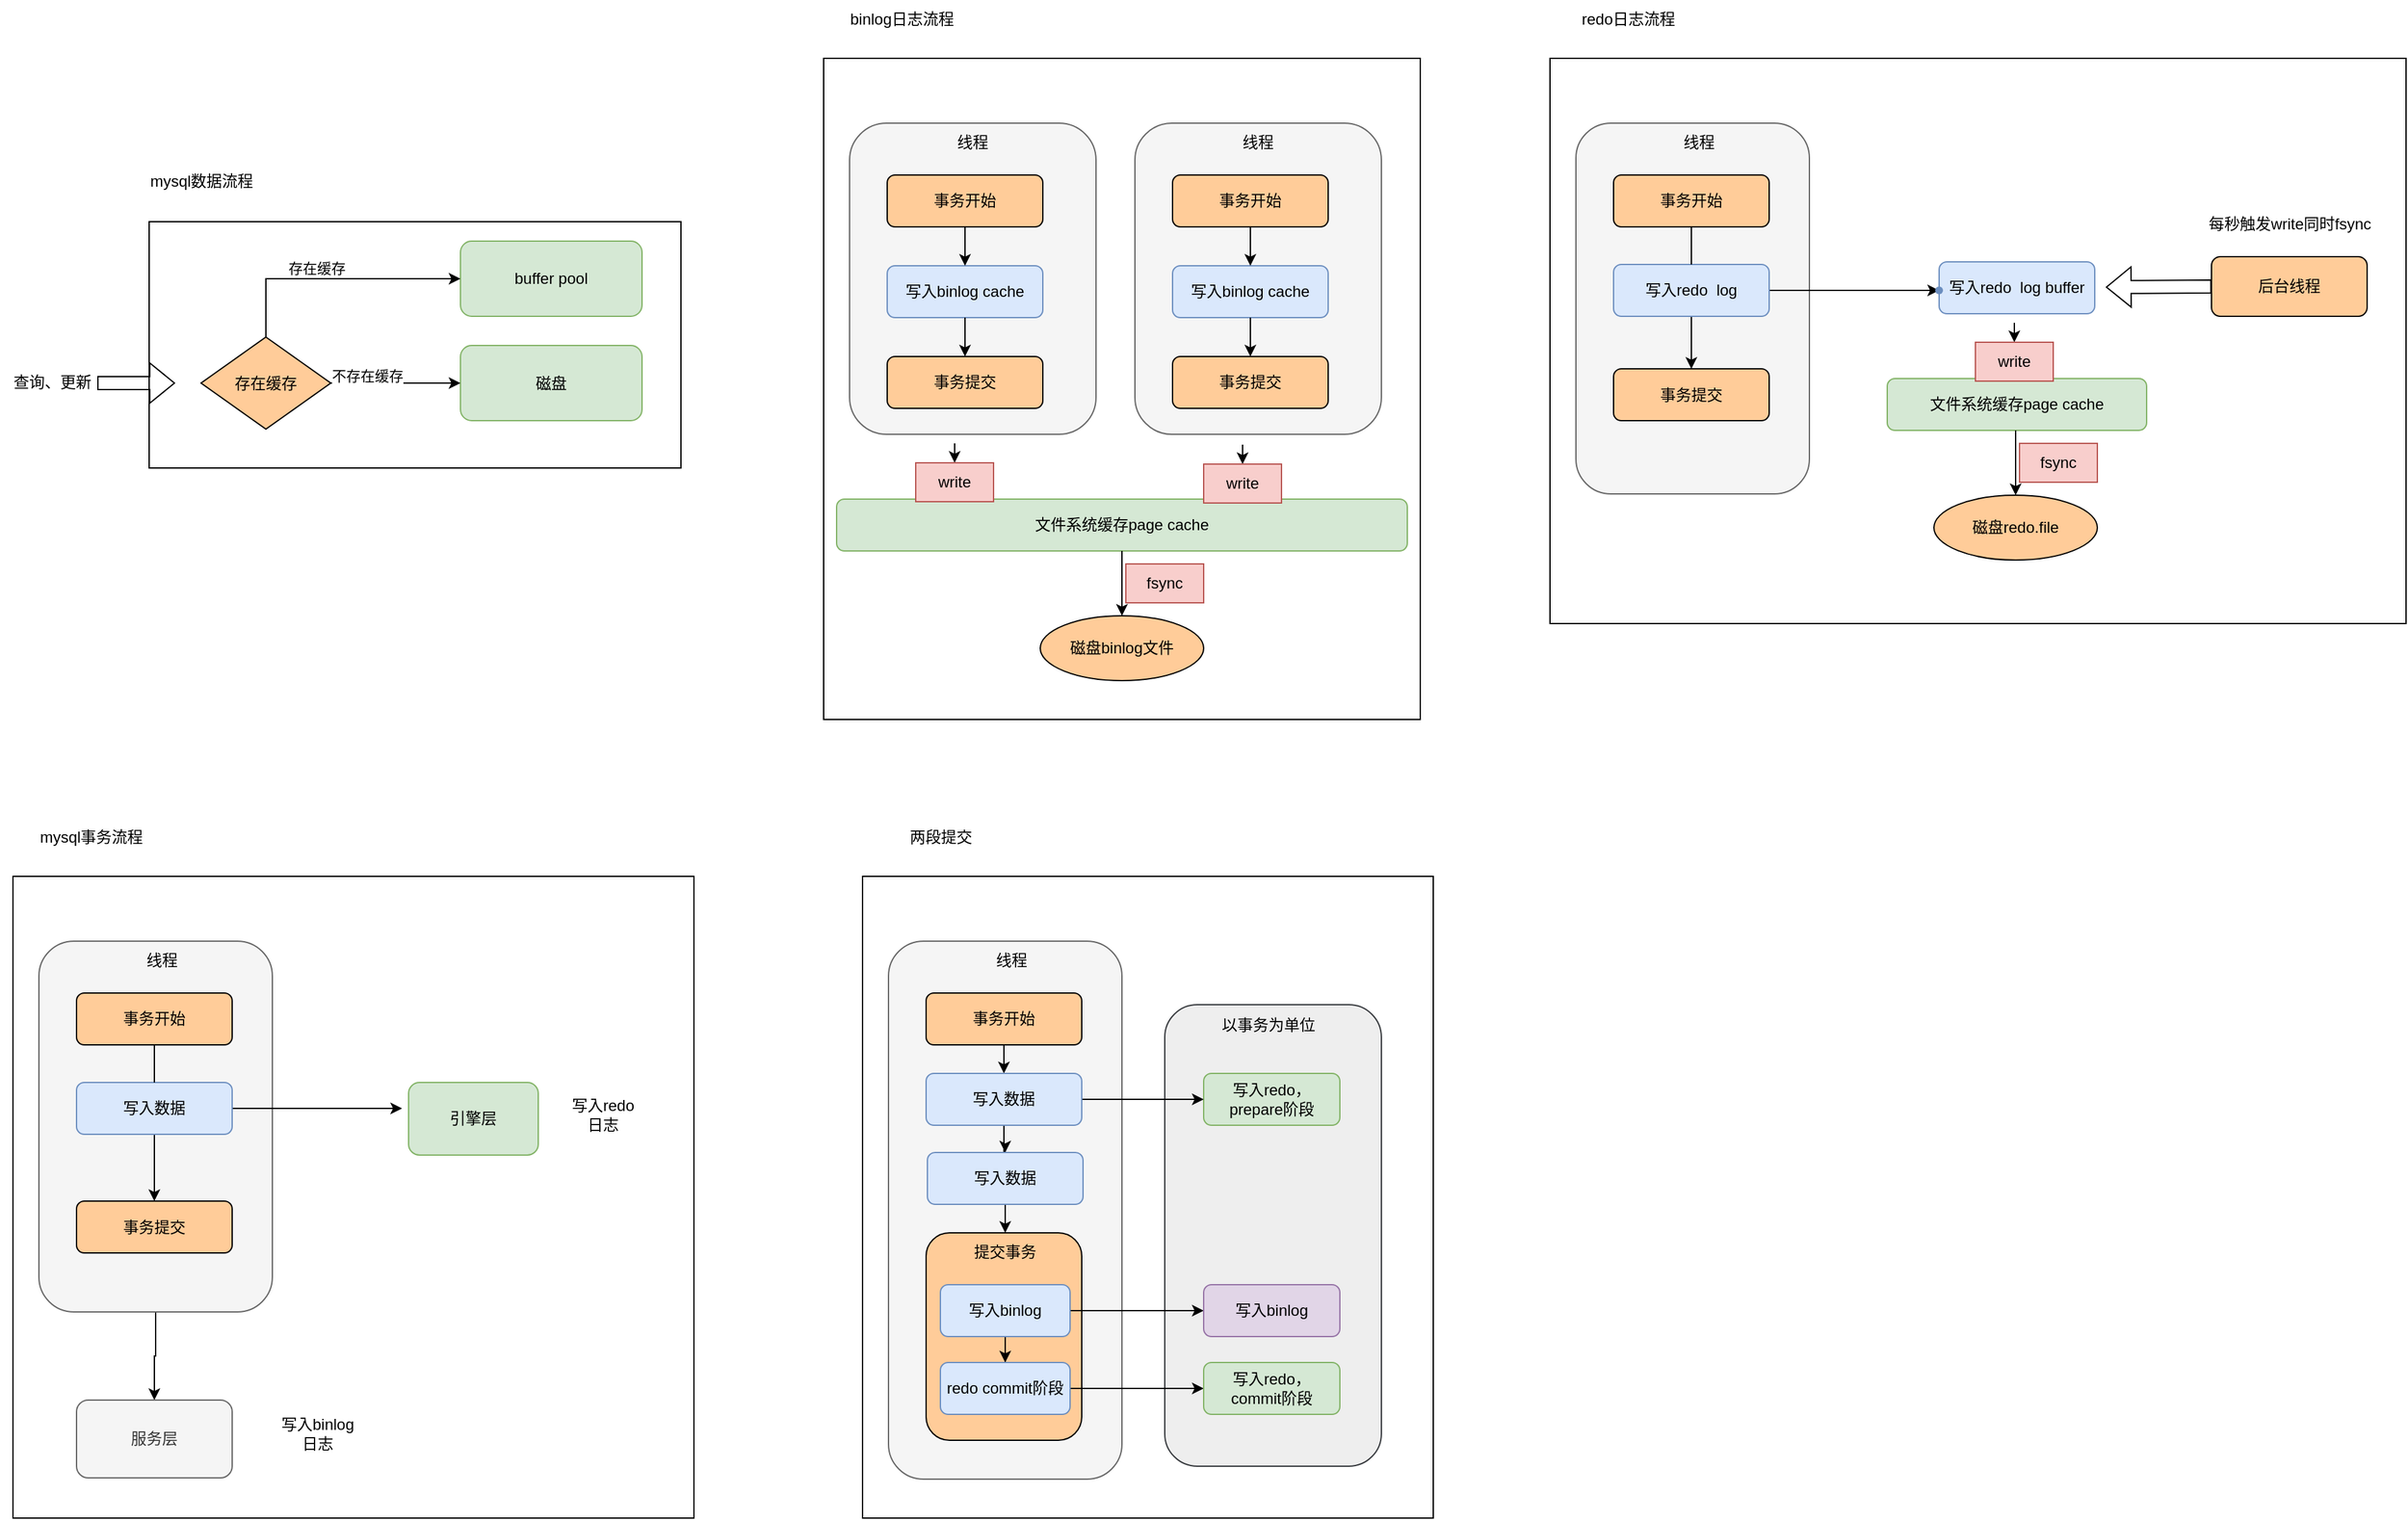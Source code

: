 <mxfile version="20.5.1" type="github">
  <diagram id="CyIgFXOa9rnpcJ_Aqr43" name="第 1 页">
    <mxGraphModel dx="802" dy="565" grid="1" gridSize="10" guides="1" tooltips="1" connect="1" arrows="1" fold="1" page="1" pageScale="1" pageWidth="827" pageHeight="1169" math="0" shadow="0">
      <root>
        <mxCell id="0" />
        <mxCell id="1" parent="0" />
        <mxCell id="fidi1Q19Gw6rvUDOyK1Q-127" value="" style="rounded=0;whiteSpace=wrap;html=1;" vertex="1" parent="1">
          <mxGeometry x="690" y="705" width="440" height="495" as="geometry" />
        </mxCell>
        <mxCell id="fidi1Q19Gw6rvUDOyK1Q-159" value="" style="rounded=1;whiteSpace=wrap;html=1;fillColor=#eeeeee;strokeColor=#36393d;" vertex="1" parent="1">
          <mxGeometry x="923" y="804" width="167" height="356" as="geometry" />
        </mxCell>
        <mxCell id="fidi1Q19Gw6rvUDOyK1Q-1" value="" style="rounded=0;whiteSpace=wrap;html=1;" vertex="1" parent="1">
          <mxGeometry x="140" y="200" width="410" height="190" as="geometry" />
        </mxCell>
        <mxCell id="fidi1Q19Gw6rvUDOyK1Q-8" value="mysql数据流程" style="text;html=1;align=center;verticalAlign=middle;resizable=0;points=[];autosize=1;strokeColor=none;fillColor=none;" vertex="1" parent="1">
          <mxGeometry x="130" y="154" width="100" height="30" as="geometry" />
        </mxCell>
        <mxCell id="fidi1Q19Gw6rvUDOyK1Q-33" value="" style="rounded=0;whiteSpace=wrap;html=1;" vertex="1" parent="1">
          <mxGeometry x="660" y="74" width="460" height="510" as="geometry" />
        </mxCell>
        <mxCell id="fidi1Q19Gw6rvUDOyK1Q-34" value="" style="rounded=1;whiteSpace=wrap;html=1;fillColor=#f5f5f5;fontColor=#333333;strokeColor=#666666;" vertex="1" parent="1">
          <mxGeometry x="680" y="124" width="190" height="240" as="geometry" />
        </mxCell>
        <mxCell id="fidi1Q19Gw6rvUDOyK1Q-35" value="事务开始" style="rounded=1;whiteSpace=wrap;html=1;fillColor=#FFCC99;" vertex="1" parent="1">
          <mxGeometry x="709" y="164" width="120" height="40" as="geometry" />
        </mxCell>
        <mxCell id="fidi1Q19Gw6rvUDOyK1Q-36" value="线程" style="text;html=1;strokeColor=none;fillColor=none;align=center;verticalAlign=middle;whiteSpace=wrap;rounded=0;" vertex="1" parent="1">
          <mxGeometry x="695" y="124" width="160" height="30" as="geometry" />
        </mxCell>
        <mxCell id="fidi1Q19Gw6rvUDOyK1Q-37" value="写入binlog cache" style="rounded=1;whiteSpace=wrap;html=1;fillColor=#dae8fc;strokeColor=#6c8ebf;" vertex="1" parent="1">
          <mxGeometry x="709" y="234" width="120" height="40" as="geometry" />
        </mxCell>
        <mxCell id="fidi1Q19Gw6rvUDOyK1Q-38" value="事务提交" style="rounded=1;whiteSpace=wrap;html=1;fillColor=#FFCC99;" vertex="1" parent="1">
          <mxGeometry x="709" y="304" width="120" height="40" as="geometry" />
        </mxCell>
        <mxCell id="fidi1Q19Gw6rvUDOyK1Q-39" value="文件系统缓存page cache" style="rounded=1;whiteSpace=wrap;html=1;fillColor=#d5e8d4;strokeColor=#82b366;" vertex="1" parent="1">
          <mxGeometry x="670" y="414" width="440" height="40" as="geometry" />
        </mxCell>
        <mxCell id="fidi1Q19Gw6rvUDOyK1Q-40" value="binlog日志流程" style="text;html=1;align=center;verticalAlign=middle;resizable=0;points=[];autosize=1;strokeColor=none;fillColor=none;" vertex="1" parent="1">
          <mxGeometry x="670" y="29" width="100" height="30" as="geometry" />
        </mxCell>
        <mxCell id="fidi1Q19Gw6rvUDOyK1Q-41" value="磁盘binlog文件" style="ellipse;whiteSpace=wrap;html=1;fillColor=#FFCC99;" vertex="1" parent="1">
          <mxGeometry x="827" y="504" width="126" height="50" as="geometry" />
        </mxCell>
        <mxCell id="fidi1Q19Gw6rvUDOyK1Q-42" value="" style="endArrow=classic;html=1;rounded=0;exitX=0.5;exitY=1;exitDx=0;exitDy=0;" edge="1" parent="1" source="fidi1Q19Gw6rvUDOyK1Q-35" target="fidi1Q19Gw6rvUDOyK1Q-37">
          <mxGeometry width="50" height="50" relative="1" as="geometry">
            <mxPoint x="960" y="354" as="sourcePoint" />
            <mxPoint x="1010" y="304" as="targetPoint" />
          </mxGeometry>
        </mxCell>
        <mxCell id="fidi1Q19Gw6rvUDOyK1Q-43" value="" style="endArrow=classic;html=1;rounded=0;exitX=0.5;exitY=1;exitDx=0;exitDy=0;entryX=0.5;entryY=0;entryDx=0;entryDy=0;" edge="1" parent="1" source="fidi1Q19Gw6rvUDOyK1Q-37" target="fidi1Q19Gw6rvUDOyK1Q-38">
          <mxGeometry width="50" height="50" relative="1" as="geometry">
            <mxPoint x="779" y="214" as="sourcePoint" />
            <mxPoint x="779" y="244" as="targetPoint" />
          </mxGeometry>
        </mxCell>
        <mxCell id="fidi1Q19Gw6rvUDOyK1Q-44" value="" style="rounded=1;whiteSpace=wrap;html=1;fillColor=#f5f5f5;fontColor=#333333;strokeColor=#666666;" vertex="1" parent="1">
          <mxGeometry x="900" y="124" width="190" height="240" as="geometry" />
        </mxCell>
        <mxCell id="fidi1Q19Gw6rvUDOyK1Q-45" value="事务开始" style="rounded=1;whiteSpace=wrap;html=1;fillColor=#FFCC99;" vertex="1" parent="1">
          <mxGeometry x="929" y="164" width="120" height="40" as="geometry" />
        </mxCell>
        <mxCell id="fidi1Q19Gw6rvUDOyK1Q-46" value="线程" style="text;html=1;strokeColor=none;fillColor=none;align=center;verticalAlign=middle;whiteSpace=wrap;rounded=0;" vertex="1" parent="1">
          <mxGeometry x="915" y="124" width="160" height="30" as="geometry" />
        </mxCell>
        <mxCell id="fidi1Q19Gw6rvUDOyK1Q-47" value="写入binlog cache" style="rounded=1;whiteSpace=wrap;html=1;fillColor=#dae8fc;strokeColor=#6c8ebf;" vertex="1" parent="1">
          <mxGeometry x="929" y="234" width="120" height="40" as="geometry" />
        </mxCell>
        <mxCell id="fidi1Q19Gw6rvUDOyK1Q-48" value="事务提交" style="rounded=1;whiteSpace=wrap;html=1;fillColor=#FFCC99;" vertex="1" parent="1">
          <mxGeometry x="929" y="304" width="120" height="40" as="geometry" />
        </mxCell>
        <mxCell id="fidi1Q19Gw6rvUDOyK1Q-49" value="" style="endArrow=classic;html=1;rounded=0;exitX=0.5;exitY=1;exitDx=0;exitDy=0;" edge="1" parent="1" source="fidi1Q19Gw6rvUDOyK1Q-45" target="fidi1Q19Gw6rvUDOyK1Q-47">
          <mxGeometry width="50" height="50" relative="1" as="geometry">
            <mxPoint x="1180" y="354" as="sourcePoint" />
            <mxPoint x="1230" y="304" as="targetPoint" />
          </mxGeometry>
        </mxCell>
        <mxCell id="fidi1Q19Gw6rvUDOyK1Q-50" value="" style="endArrow=classic;html=1;rounded=0;exitX=0.5;exitY=1;exitDx=0;exitDy=0;entryX=0.5;entryY=0;entryDx=0;entryDy=0;" edge="1" parent="1" source="fidi1Q19Gw6rvUDOyK1Q-47" target="fidi1Q19Gw6rvUDOyK1Q-48">
          <mxGeometry width="50" height="50" relative="1" as="geometry">
            <mxPoint x="999" y="214" as="sourcePoint" />
            <mxPoint x="999" y="244" as="targetPoint" />
          </mxGeometry>
        </mxCell>
        <mxCell id="fidi1Q19Gw6rvUDOyK1Q-51" value="" style="endArrow=classic;html=1;rounded=0;exitX=0.5;exitY=1;exitDx=0;exitDy=0;entryX=0.5;entryY=0;entryDx=0;entryDy=0;" edge="1" parent="1" target="fidi1Q19Gw6rvUDOyK1Q-54">
          <mxGeometry width="50" height="50" relative="1" as="geometry">
            <mxPoint x="761" y="371" as="sourcePoint" />
            <mxPoint x="761" y="401" as="targetPoint" />
          </mxGeometry>
        </mxCell>
        <mxCell id="fidi1Q19Gw6rvUDOyK1Q-52" value="" style="endArrow=classic;html=1;rounded=0;exitX=0.5;exitY=1;exitDx=0;exitDy=0;entryX=0.5;entryY=0;entryDx=0;entryDy=0;" edge="1" parent="1" target="fidi1Q19Gw6rvUDOyK1Q-53">
          <mxGeometry width="50" height="50" relative="1" as="geometry">
            <mxPoint x="983" y="372" as="sourcePoint" />
            <mxPoint x="983" y="402" as="targetPoint" />
          </mxGeometry>
        </mxCell>
        <mxCell id="fidi1Q19Gw6rvUDOyK1Q-53" value="write" style="text;html=1;strokeColor=#b85450;fillColor=#f8cecc;align=center;verticalAlign=middle;whiteSpace=wrap;rounded=0;" vertex="1" parent="1">
          <mxGeometry x="953" y="387" width="60" height="30" as="geometry" />
        </mxCell>
        <mxCell id="fidi1Q19Gw6rvUDOyK1Q-54" value="write" style="text;html=1;strokeColor=#b85450;fillColor=#f8cecc;align=center;verticalAlign=middle;whiteSpace=wrap;rounded=0;" vertex="1" parent="1">
          <mxGeometry x="731" y="386" width="60" height="30" as="geometry" />
        </mxCell>
        <mxCell id="fidi1Q19Gw6rvUDOyK1Q-55" value="" style="endArrow=classic;html=1;rounded=0;entryX=0.5;entryY=0;entryDx=0;entryDy=0;exitX=0.5;exitY=1;exitDx=0;exitDy=0;" edge="1" parent="1" source="fidi1Q19Gw6rvUDOyK1Q-39" target="fidi1Q19Gw6rvUDOyK1Q-41">
          <mxGeometry width="50" height="50" relative="1" as="geometry">
            <mxPoint x="880" y="454" as="sourcePoint" />
            <mxPoint x="930" y="404" as="targetPoint" />
          </mxGeometry>
        </mxCell>
        <mxCell id="fidi1Q19Gw6rvUDOyK1Q-56" value="fsync" style="text;html=1;strokeColor=#b85450;fillColor=#f8cecc;align=center;verticalAlign=middle;whiteSpace=wrap;rounded=0;" vertex="1" parent="1">
          <mxGeometry x="893" y="464" width="60" height="30" as="geometry" />
        </mxCell>
        <mxCell id="fidi1Q19Gw6rvUDOyK1Q-58" value="" style="shape=flexArrow;endArrow=classic;html=1;rounded=0;" edge="1" parent="1">
          <mxGeometry width="50" height="50" relative="1" as="geometry">
            <mxPoint x="100" y="324.5" as="sourcePoint" />
            <mxPoint x="160" y="324.5" as="targetPoint" />
          </mxGeometry>
        </mxCell>
        <mxCell id="fidi1Q19Gw6rvUDOyK1Q-59" value="查询、更新" style="text;html=1;align=center;verticalAlign=middle;resizable=0;points=[];autosize=1;strokeColor=none;fillColor=none;" vertex="1" parent="1">
          <mxGeometry x="25" y="309" width="80" height="30" as="geometry" />
        </mxCell>
        <mxCell id="fidi1Q19Gw6rvUDOyK1Q-62" value="buffer pool" style="rounded=1;whiteSpace=wrap;html=1;fillColor=#d5e8d4;strokeColor=#82b366;" vertex="1" parent="1">
          <mxGeometry x="380" y="215" width="140" height="58" as="geometry" />
        </mxCell>
        <mxCell id="fidi1Q19Gw6rvUDOyK1Q-64" value="存在缓存" style="rhombus;whiteSpace=wrap;html=1;fillColor=#FFCC99;" vertex="1" parent="1">
          <mxGeometry x="180" y="289" width="100" height="71" as="geometry" />
        </mxCell>
        <mxCell id="fidi1Q19Gw6rvUDOyK1Q-65" value="" style="endArrow=classic;html=1;rounded=0;entryX=0;entryY=0.5;entryDx=0;entryDy=0;" edge="1" parent="1" target="fidi1Q19Gw6rvUDOyK1Q-62">
          <mxGeometry width="50" height="50" relative="1" as="geometry">
            <mxPoint x="230" y="289" as="sourcePoint" />
            <mxPoint x="280" y="239" as="targetPoint" />
            <Array as="points">
              <mxPoint x="230" y="244" />
            </Array>
          </mxGeometry>
        </mxCell>
        <mxCell id="fidi1Q19Gw6rvUDOyK1Q-66" value="存在缓存" style="edgeLabel;html=1;align=center;verticalAlign=middle;resizable=0;points=[];" vertex="1" connectable="0" parent="fidi1Q19Gw6rvUDOyK1Q-65">
          <mxGeometry x="-0.139" y="8" relative="1" as="geometry">
            <mxPoint as="offset" />
          </mxGeometry>
        </mxCell>
        <mxCell id="fidi1Q19Gw6rvUDOyK1Q-67" value="磁盘" style="rounded=1;whiteSpace=wrap;html=1;fillColor=#d5e8d4;strokeColor=#82b366;" vertex="1" parent="1">
          <mxGeometry x="380" y="295.5" width="140" height="58" as="geometry" />
        </mxCell>
        <mxCell id="fidi1Q19Gw6rvUDOyK1Q-68" value="" style="endArrow=classic;html=1;rounded=0;exitX=1;exitY=0.5;exitDx=0;exitDy=0;entryX=0;entryY=0.5;entryDx=0;entryDy=0;" edge="1" parent="1" source="fidi1Q19Gw6rvUDOyK1Q-64" target="fidi1Q19Gw6rvUDOyK1Q-67">
          <mxGeometry width="50" height="50" relative="1" as="geometry">
            <mxPoint x="340" y="310" as="sourcePoint" />
            <mxPoint x="390" y="260" as="targetPoint" />
          </mxGeometry>
        </mxCell>
        <mxCell id="fidi1Q19Gw6rvUDOyK1Q-69" value="不存在缓存" style="edgeLabel;html=1;align=center;verticalAlign=middle;resizable=0;points=[];" vertex="1" connectable="0" parent="fidi1Q19Gw6rvUDOyK1Q-68">
          <mxGeometry x="-0.44" y="7" relative="1" as="geometry">
            <mxPoint y="1" as="offset" />
          </mxGeometry>
        </mxCell>
        <mxCell id="fidi1Q19Gw6rvUDOyK1Q-70" value="" style="rounded=0;whiteSpace=wrap;html=1;" vertex="1" parent="1">
          <mxGeometry x="1220" y="74" width="660" height="436" as="geometry" />
        </mxCell>
        <mxCell id="fidi1Q19Gw6rvUDOyK1Q-71" value="" style="rounded=1;whiteSpace=wrap;html=1;fillColor=#f5f5f5;fontColor=#333333;strokeColor=#666666;" vertex="1" parent="1">
          <mxGeometry x="1240" y="124" width="180" height="286" as="geometry" />
        </mxCell>
        <mxCell id="fidi1Q19Gw6rvUDOyK1Q-72" value="事务开始" style="rounded=1;whiteSpace=wrap;html=1;fillColor=#FFCC99;" vertex="1" parent="1">
          <mxGeometry x="1269" y="164" width="120" height="40" as="geometry" />
        </mxCell>
        <mxCell id="fidi1Q19Gw6rvUDOyK1Q-73" value="线程" style="text;html=1;strokeColor=none;fillColor=none;align=center;verticalAlign=middle;whiteSpace=wrap;rounded=0;" vertex="1" parent="1">
          <mxGeometry x="1255" y="124" width="160" height="30" as="geometry" />
        </mxCell>
        <mxCell id="fidi1Q19Gw6rvUDOyK1Q-74" value="写入redo&amp;nbsp; log buffer" style="rounded=1;whiteSpace=wrap;html=1;fillColor=#dae8fc;strokeColor=#6c8ebf;" vertex="1" parent="1">
          <mxGeometry x="1520" y="231" width="120" height="40" as="geometry" />
        </mxCell>
        <mxCell id="fidi1Q19Gw6rvUDOyK1Q-75" value="事务提交" style="rounded=1;whiteSpace=wrap;html=1;fillColor=#FFCC99;" vertex="1" parent="1">
          <mxGeometry x="1269" y="313.5" width="120" height="40" as="geometry" />
        </mxCell>
        <mxCell id="fidi1Q19Gw6rvUDOyK1Q-76" value="文件系统缓存page cache" style="rounded=1;whiteSpace=wrap;html=1;fillColor=#d5e8d4;strokeColor=#82b366;" vertex="1" parent="1">
          <mxGeometry x="1480" y="321" width="200" height="40" as="geometry" />
        </mxCell>
        <mxCell id="fidi1Q19Gw6rvUDOyK1Q-77" value="redo日志流程" style="text;html=1;align=center;verticalAlign=middle;resizable=0;points=[];autosize=1;strokeColor=none;fillColor=none;" vertex="1" parent="1">
          <mxGeometry x="1230" y="29" width="100" height="30" as="geometry" />
        </mxCell>
        <mxCell id="fidi1Q19Gw6rvUDOyK1Q-78" value="磁盘redo.file" style="ellipse;whiteSpace=wrap;html=1;fillColor=#FFCC99;" vertex="1" parent="1">
          <mxGeometry x="1516" y="411" width="126" height="50" as="geometry" />
        </mxCell>
        <mxCell id="fidi1Q19Gw6rvUDOyK1Q-80" value="" style="endArrow=classic;html=1;rounded=0;exitX=0.5;exitY=1;exitDx=0;exitDy=0;entryX=0.5;entryY=0;entryDx=0;entryDy=0;startArrow=none;" edge="1" parent="1" source="fidi1Q19Gw6rvUDOyK1Q-98" target="fidi1Q19Gw6rvUDOyK1Q-75">
          <mxGeometry width="50" height="50" relative="1" as="geometry">
            <mxPoint x="1339" y="214" as="sourcePoint" />
            <mxPoint x="1339" y="244" as="targetPoint" />
          </mxGeometry>
        </mxCell>
        <mxCell id="fidi1Q19Gw6rvUDOyK1Q-88" value="" style="endArrow=classic;html=1;rounded=0;exitX=0.5;exitY=1;exitDx=0;exitDy=0;entryX=0.5;entryY=0;entryDx=0;entryDy=0;" edge="1" parent="1" target="fidi1Q19Gw6rvUDOyK1Q-91">
          <mxGeometry width="50" height="50" relative="1" as="geometry">
            <mxPoint x="1578" y="278" as="sourcePoint" />
            <mxPoint x="1578" y="308" as="targetPoint" />
          </mxGeometry>
        </mxCell>
        <mxCell id="fidi1Q19Gw6rvUDOyK1Q-91" value="write" style="text;html=1;strokeColor=#b85450;fillColor=#f8cecc;align=center;verticalAlign=middle;whiteSpace=wrap;rounded=0;" vertex="1" parent="1">
          <mxGeometry x="1548" y="293" width="60" height="30" as="geometry" />
        </mxCell>
        <mxCell id="fidi1Q19Gw6rvUDOyK1Q-92" value="" style="endArrow=classic;html=1;rounded=0;entryX=0.5;entryY=0;entryDx=0;entryDy=0;exitX=0.5;exitY=1;exitDx=0;exitDy=0;" edge="1" parent="1" target="fidi1Q19Gw6rvUDOyK1Q-78">
          <mxGeometry width="50" height="50" relative="1" as="geometry">
            <mxPoint x="1579" y="361" as="sourcePoint" />
            <mxPoint x="1619" y="311" as="targetPoint" />
          </mxGeometry>
        </mxCell>
        <mxCell id="fidi1Q19Gw6rvUDOyK1Q-93" value="fsync" style="text;html=1;strokeColor=#b85450;fillColor=#f8cecc;align=center;verticalAlign=middle;whiteSpace=wrap;rounded=0;" vertex="1" parent="1">
          <mxGeometry x="1582" y="371" width="60" height="30" as="geometry" />
        </mxCell>
        <mxCell id="fidi1Q19Gw6rvUDOyK1Q-95" value="后台线程" style="rounded=1;whiteSpace=wrap;html=1;fillColor=#FFCC99;" vertex="1" parent="1">
          <mxGeometry x="1730" y="227" width="120" height="46" as="geometry" />
        </mxCell>
        <mxCell id="fidi1Q19Gw6rvUDOyK1Q-96" value="每秒触发write同时fsync" style="text;html=1;align=center;verticalAlign=middle;resizable=0;points=[];autosize=1;strokeColor=none;fillColor=none;" vertex="1" parent="1">
          <mxGeometry x="1715" y="187" width="150" height="30" as="geometry" />
        </mxCell>
        <mxCell id="fidi1Q19Gw6rvUDOyK1Q-97" value="" style="shape=flexArrow;endArrow=classic;html=1;rounded=0;exitX=0;exitY=0.5;exitDx=0;exitDy=0;entryX=1.071;entryY=0.488;entryDx=0;entryDy=0;entryPerimeter=0;" edge="1" parent="1" source="fidi1Q19Gw6rvUDOyK1Q-95" target="fidi1Q19Gw6rvUDOyK1Q-74">
          <mxGeometry width="50" height="50" relative="1" as="geometry">
            <mxPoint x="1630" y="197" as="sourcePoint" />
            <mxPoint x="1680" y="147" as="targetPoint" />
          </mxGeometry>
        </mxCell>
        <mxCell id="fidi1Q19Gw6rvUDOyK1Q-101" value="" style="edgeStyle=orthogonalEdgeStyle;rounded=0;orthogonalLoop=1;jettySize=auto;html=1;" edge="1" parent="1" source="fidi1Q19Gw6rvUDOyK1Q-98" target="fidi1Q19Gw6rvUDOyK1Q-100">
          <mxGeometry relative="1" as="geometry" />
        </mxCell>
        <mxCell id="fidi1Q19Gw6rvUDOyK1Q-98" value="写入redo&amp;nbsp; log" style="rounded=1;whiteSpace=wrap;html=1;fillColor=#dae8fc;strokeColor=#6c8ebf;" vertex="1" parent="1">
          <mxGeometry x="1269" y="233" width="120" height="40" as="geometry" />
        </mxCell>
        <mxCell id="fidi1Q19Gw6rvUDOyK1Q-99" value="" style="endArrow=none;html=1;rounded=0;exitX=0.5;exitY=1;exitDx=0;exitDy=0;entryX=0.5;entryY=0;entryDx=0;entryDy=0;" edge="1" parent="1" source="fidi1Q19Gw6rvUDOyK1Q-72" target="fidi1Q19Gw6rvUDOyK1Q-98">
          <mxGeometry width="50" height="50" relative="1" as="geometry">
            <mxPoint x="1329.0" y="204" as="sourcePoint" />
            <mxPoint x="1329.0" y="313.5" as="targetPoint" />
          </mxGeometry>
        </mxCell>
        <mxCell id="fidi1Q19Gw6rvUDOyK1Q-100" value="" style="shape=waypoint;sketch=0;size=6;pointerEvents=1;points=[];fillColor=#dae8fc;resizable=0;rotatable=0;perimeter=centerPerimeter;snapToPoint=1;strokeColor=#6c8ebf;rounded=1;" vertex="1" parent="1">
          <mxGeometry x="1500" y="233" width="40" height="40" as="geometry" />
        </mxCell>
        <mxCell id="fidi1Q19Gw6rvUDOyK1Q-102" value="" style="rounded=0;whiteSpace=wrap;html=1;" vertex="1" parent="1">
          <mxGeometry x="35" y="705" width="525" height="495" as="geometry" />
        </mxCell>
        <mxCell id="fidi1Q19Gw6rvUDOyK1Q-124" value="" style="edgeStyle=orthogonalEdgeStyle;rounded=0;orthogonalLoop=1;jettySize=auto;html=1;" edge="1" parent="1" source="fidi1Q19Gw6rvUDOyK1Q-103" target="fidi1Q19Gw6rvUDOyK1Q-123">
          <mxGeometry relative="1" as="geometry" />
        </mxCell>
        <mxCell id="fidi1Q19Gw6rvUDOyK1Q-103" value="" style="rounded=1;whiteSpace=wrap;html=1;fillColor=#f5f5f5;fontColor=#333333;strokeColor=#666666;" vertex="1" parent="1">
          <mxGeometry x="55" y="755" width="180" height="286" as="geometry" />
        </mxCell>
        <mxCell id="fidi1Q19Gw6rvUDOyK1Q-104" value="事务开始" style="rounded=1;whiteSpace=wrap;html=1;fillColor=#FFCC99;" vertex="1" parent="1">
          <mxGeometry x="84" y="795" width="120" height="40" as="geometry" />
        </mxCell>
        <mxCell id="fidi1Q19Gw6rvUDOyK1Q-105" value="线程" style="text;html=1;strokeColor=none;fillColor=none;align=center;verticalAlign=middle;whiteSpace=wrap;rounded=0;" vertex="1" parent="1">
          <mxGeometry x="70" y="755" width="160" height="30" as="geometry" />
        </mxCell>
        <mxCell id="fidi1Q19Gw6rvUDOyK1Q-107" value="事务提交" style="rounded=1;whiteSpace=wrap;html=1;fillColor=#FFCC99;" vertex="1" parent="1">
          <mxGeometry x="84" y="955.5" width="120" height="40" as="geometry" />
        </mxCell>
        <mxCell id="fidi1Q19Gw6rvUDOyK1Q-108" value="引擎层" style="rounded=1;whiteSpace=wrap;html=1;fillColor=#d5e8d4;strokeColor=#82b366;" vertex="1" parent="1">
          <mxGeometry x="340" y="864" width="100" height="56" as="geometry" />
        </mxCell>
        <mxCell id="fidi1Q19Gw6rvUDOyK1Q-109" value="mysql事务流程" style="text;html=1;align=center;verticalAlign=middle;resizable=0;points=[];autosize=1;strokeColor=none;fillColor=none;" vertex="1" parent="1">
          <mxGeometry x="45" y="660" width="100" height="30" as="geometry" />
        </mxCell>
        <mxCell id="fidi1Q19Gw6rvUDOyK1Q-111" value="" style="endArrow=classic;html=1;rounded=0;exitX=0.5;exitY=1;exitDx=0;exitDy=0;entryX=0.5;entryY=0;entryDx=0;entryDy=0;startArrow=none;" edge="1" parent="1" source="fidi1Q19Gw6rvUDOyK1Q-120" target="fidi1Q19Gw6rvUDOyK1Q-107">
          <mxGeometry width="50" height="50" relative="1" as="geometry">
            <mxPoint x="154" y="845" as="sourcePoint" />
            <mxPoint x="154" y="875" as="targetPoint" />
          </mxGeometry>
        </mxCell>
        <mxCell id="fidi1Q19Gw6rvUDOyK1Q-119" value="" style="edgeStyle=orthogonalEdgeStyle;rounded=0;orthogonalLoop=1;jettySize=auto;html=1;" edge="1" parent="1" source="fidi1Q19Gw6rvUDOyK1Q-120">
          <mxGeometry relative="1" as="geometry">
            <mxPoint x="335.0" y="884" as="targetPoint" />
          </mxGeometry>
        </mxCell>
        <mxCell id="fidi1Q19Gw6rvUDOyK1Q-120" value="写入数据" style="rounded=1;whiteSpace=wrap;html=1;fillColor=#dae8fc;strokeColor=#6c8ebf;" vertex="1" parent="1">
          <mxGeometry x="84" y="864" width="120" height="40" as="geometry" />
        </mxCell>
        <mxCell id="fidi1Q19Gw6rvUDOyK1Q-121" value="" style="endArrow=none;html=1;rounded=0;exitX=0.5;exitY=1;exitDx=0;exitDy=0;entryX=0.5;entryY=0;entryDx=0;entryDy=0;" edge="1" parent="1" source="fidi1Q19Gw6rvUDOyK1Q-104" target="fidi1Q19Gw6rvUDOyK1Q-120">
          <mxGeometry width="50" height="50" relative="1" as="geometry">
            <mxPoint x="144.0" y="835" as="sourcePoint" />
            <mxPoint x="144.0" y="944.5" as="targetPoint" />
          </mxGeometry>
        </mxCell>
        <mxCell id="fidi1Q19Gw6rvUDOyK1Q-123" value="服务层" style="whiteSpace=wrap;html=1;fillColor=#f5f5f5;strokeColor=#666666;fontColor=#333333;rounded=1;" vertex="1" parent="1">
          <mxGeometry x="84" y="1109" width="120" height="60" as="geometry" />
        </mxCell>
        <mxCell id="fidi1Q19Gw6rvUDOyK1Q-125" value="写入redo日志" style="text;html=1;strokeColor=none;fillColor=none;align=center;verticalAlign=middle;whiteSpace=wrap;rounded=0;" vertex="1" parent="1">
          <mxGeometry x="460" y="874" width="60" height="30" as="geometry" />
        </mxCell>
        <mxCell id="fidi1Q19Gw6rvUDOyK1Q-126" value="写入binlog日志" style="text;html=1;strokeColor=none;fillColor=none;align=center;verticalAlign=middle;whiteSpace=wrap;rounded=0;" vertex="1" parent="1">
          <mxGeometry x="240" y="1120" width="60" height="30" as="geometry" />
        </mxCell>
        <mxCell id="fidi1Q19Gw6rvUDOyK1Q-129" value="" style="rounded=1;whiteSpace=wrap;html=1;fillColor=#f5f5f5;fontColor=#333333;strokeColor=#666666;" vertex="1" parent="1">
          <mxGeometry x="710" y="755" width="180" height="415" as="geometry" />
        </mxCell>
        <mxCell id="fidi1Q19Gw6rvUDOyK1Q-151" value="" style="edgeStyle=orthogonalEdgeStyle;rounded=0;orthogonalLoop=1;jettySize=auto;html=1;entryX=0.5;entryY=0;entryDx=0;entryDy=0;" edge="1" parent="1" source="fidi1Q19Gw6rvUDOyK1Q-130" target="fidi1Q19Gw6rvUDOyK1Q-137">
          <mxGeometry relative="1" as="geometry" />
        </mxCell>
        <mxCell id="fidi1Q19Gw6rvUDOyK1Q-130" value="事务开始" style="rounded=1;whiteSpace=wrap;html=1;fillColor=#FFCC99;" vertex="1" parent="1">
          <mxGeometry x="739" y="795" width="120" height="40" as="geometry" />
        </mxCell>
        <mxCell id="fidi1Q19Gw6rvUDOyK1Q-131" value="线程" style="text;html=1;strokeColor=none;fillColor=none;align=center;verticalAlign=middle;whiteSpace=wrap;rounded=0;" vertex="1" parent="1">
          <mxGeometry x="725" y="755" width="160" height="30" as="geometry" />
        </mxCell>
        <mxCell id="fidi1Q19Gw6rvUDOyK1Q-132" value="" style="rounded=1;whiteSpace=wrap;html=1;fillColor=#FFCC99;" vertex="1" parent="1">
          <mxGeometry x="739" y="980" width="120" height="160" as="geometry" />
        </mxCell>
        <mxCell id="fidi1Q19Gw6rvUDOyK1Q-133" value="写入redo，&lt;br&gt;prepare阶段" style="rounded=1;whiteSpace=wrap;html=1;fillColor=#d5e8d4;strokeColor=#82b366;" vertex="1" parent="1">
          <mxGeometry x="953" y="857" width="105" height="40" as="geometry" />
        </mxCell>
        <mxCell id="fidi1Q19Gw6rvUDOyK1Q-134" value="两段提交" style="text;html=1;align=center;verticalAlign=middle;resizable=0;points=[];autosize=1;strokeColor=none;fillColor=none;" vertex="1" parent="1">
          <mxGeometry x="715" y="660" width="70" height="30" as="geometry" />
        </mxCell>
        <mxCell id="fidi1Q19Gw6rvUDOyK1Q-136" value="" style="edgeStyle=orthogonalEdgeStyle;rounded=0;orthogonalLoop=1;jettySize=auto;html=1;entryX=0;entryY=0.5;entryDx=0;entryDy=0;" edge="1" parent="1" source="fidi1Q19Gw6rvUDOyK1Q-137" target="fidi1Q19Gw6rvUDOyK1Q-133">
          <mxGeometry relative="1" as="geometry">
            <mxPoint x="990.0" y="884" as="targetPoint" />
          </mxGeometry>
        </mxCell>
        <mxCell id="fidi1Q19Gw6rvUDOyK1Q-152" value="" style="edgeStyle=orthogonalEdgeStyle;rounded=0;orthogonalLoop=1;jettySize=auto;html=1;entryX=0.5;entryY=0;entryDx=0;entryDy=0;" edge="1" parent="1" source="fidi1Q19Gw6rvUDOyK1Q-137" target="fidi1Q19Gw6rvUDOyK1Q-146">
          <mxGeometry relative="1" as="geometry" />
        </mxCell>
        <mxCell id="fidi1Q19Gw6rvUDOyK1Q-137" value="写入数据" style="rounded=1;whiteSpace=wrap;html=1;fillColor=#dae8fc;strokeColor=#6c8ebf;" vertex="1" parent="1">
          <mxGeometry x="739" y="857" width="120" height="40" as="geometry" />
        </mxCell>
        <mxCell id="fidi1Q19Gw6rvUDOyK1Q-153" value="" style="edgeStyle=orthogonalEdgeStyle;rounded=0;orthogonalLoop=1;jettySize=auto;html=1;entryX=0.5;entryY=0;entryDx=0;entryDy=0;" edge="1" parent="1" source="fidi1Q19Gw6rvUDOyK1Q-146" target="fidi1Q19Gw6rvUDOyK1Q-147">
          <mxGeometry relative="1" as="geometry" />
        </mxCell>
        <mxCell id="fidi1Q19Gw6rvUDOyK1Q-146" value="写入数据" style="rounded=1;whiteSpace=wrap;html=1;fillColor=#dae8fc;strokeColor=#6c8ebf;" vertex="1" parent="1">
          <mxGeometry x="740" y="918" width="120" height="40" as="geometry" />
        </mxCell>
        <mxCell id="fidi1Q19Gw6rvUDOyK1Q-147" value="提交事务" style="text;html=1;strokeColor=none;fillColor=none;align=center;verticalAlign=middle;whiteSpace=wrap;rounded=0;" vertex="1" parent="1">
          <mxGeometry x="770" y="980" width="60" height="30" as="geometry" />
        </mxCell>
        <mxCell id="fidi1Q19Gw6rvUDOyK1Q-154" value="" style="edgeStyle=orthogonalEdgeStyle;rounded=0;orthogonalLoop=1;jettySize=auto;html=1;" edge="1" parent="1" source="fidi1Q19Gw6rvUDOyK1Q-148" target="fidi1Q19Gw6rvUDOyK1Q-149">
          <mxGeometry relative="1" as="geometry" />
        </mxCell>
        <mxCell id="fidi1Q19Gw6rvUDOyK1Q-158" value="" style="edgeStyle=orthogonalEdgeStyle;rounded=0;orthogonalLoop=1;jettySize=auto;html=1;" edge="1" parent="1" source="fidi1Q19Gw6rvUDOyK1Q-148" target="fidi1Q19Gw6rvUDOyK1Q-155">
          <mxGeometry relative="1" as="geometry" />
        </mxCell>
        <mxCell id="fidi1Q19Gw6rvUDOyK1Q-148" value="写入binlog" style="rounded=1;whiteSpace=wrap;html=1;fillColor=#dae8fc;strokeColor=#6c8ebf;" vertex="1" parent="1">
          <mxGeometry x="750" y="1020" width="100" height="40" as="geometry" />
        </mxCell>
        <mxCell id="fidi1Q19Gw6rvUDOyK1Q-157" value="" style="edgeStyle=orthogonalEdgeStyle;rounded=0;orthogonalLoop=1;jettySize=auto;html=1;" edge="1" parent="1" source="fidi1Q19Gw6rvUDOyK1Q-149" target="fidi1Q19Gw6rvUDOyK1Q-156">
          <mxGeometry relative="1" as="geometry" />
        </mxCell>
        <mxCell id="fidi1Q19Gw6rvUDOyK1Q-149" value="redo commit阶段" style="rounded=1;whiteSpace=wrap;html=1;fillColor=#dae8fc;strokeColor=#6c8ebf;" vertex="1" parent="1">
          <mxGeometry x="750" y="1080" width="100" height="40" as="geometry" />
        </mxCell>
        <mxCell id="fidi1Q19Gw6rvUDOyK1Q-155" value="写入binlog" style="rounded=1;whiteSpace=wrap;html=1;fillColor=#e1d5e7;strokeColor=#9673a6;" vertex="1" parent="1">
          <mxGeometry x="953" y="1020" width="105" height="40" as="geometry" />
        </mxCell>
        <mxCell id="fidi1Q19Gw6rvUDOyK1Q-156" value="写入redo，&lt;br&gt;commit阶段" style="rounded=1;whiteSpace=wrap;html=1;fillColor=#d5e8d4;strokeColor=#82b366;" vertex="1" parent="1">
          <mxGeometry x="953" y="1080" width="105" height="40" as="geometry" />
        </mxCell>
        <mxCell id="fidi1Q19Gw6rvUDOyK1Q-160" value="以事务为单位" style="text;html=1;strokeColor=none;fillColor=none;align=center;verticalAlign=middle;whiteSpace=wrap;rounded=0;" vertex="1" parent="1">
          <mxGeometry x="923" y="805" width="160" height="30" as="geometry" />
        </mxCell>
      </root>
    </mxGraphModel>
  </diagram>
</mxfile>
